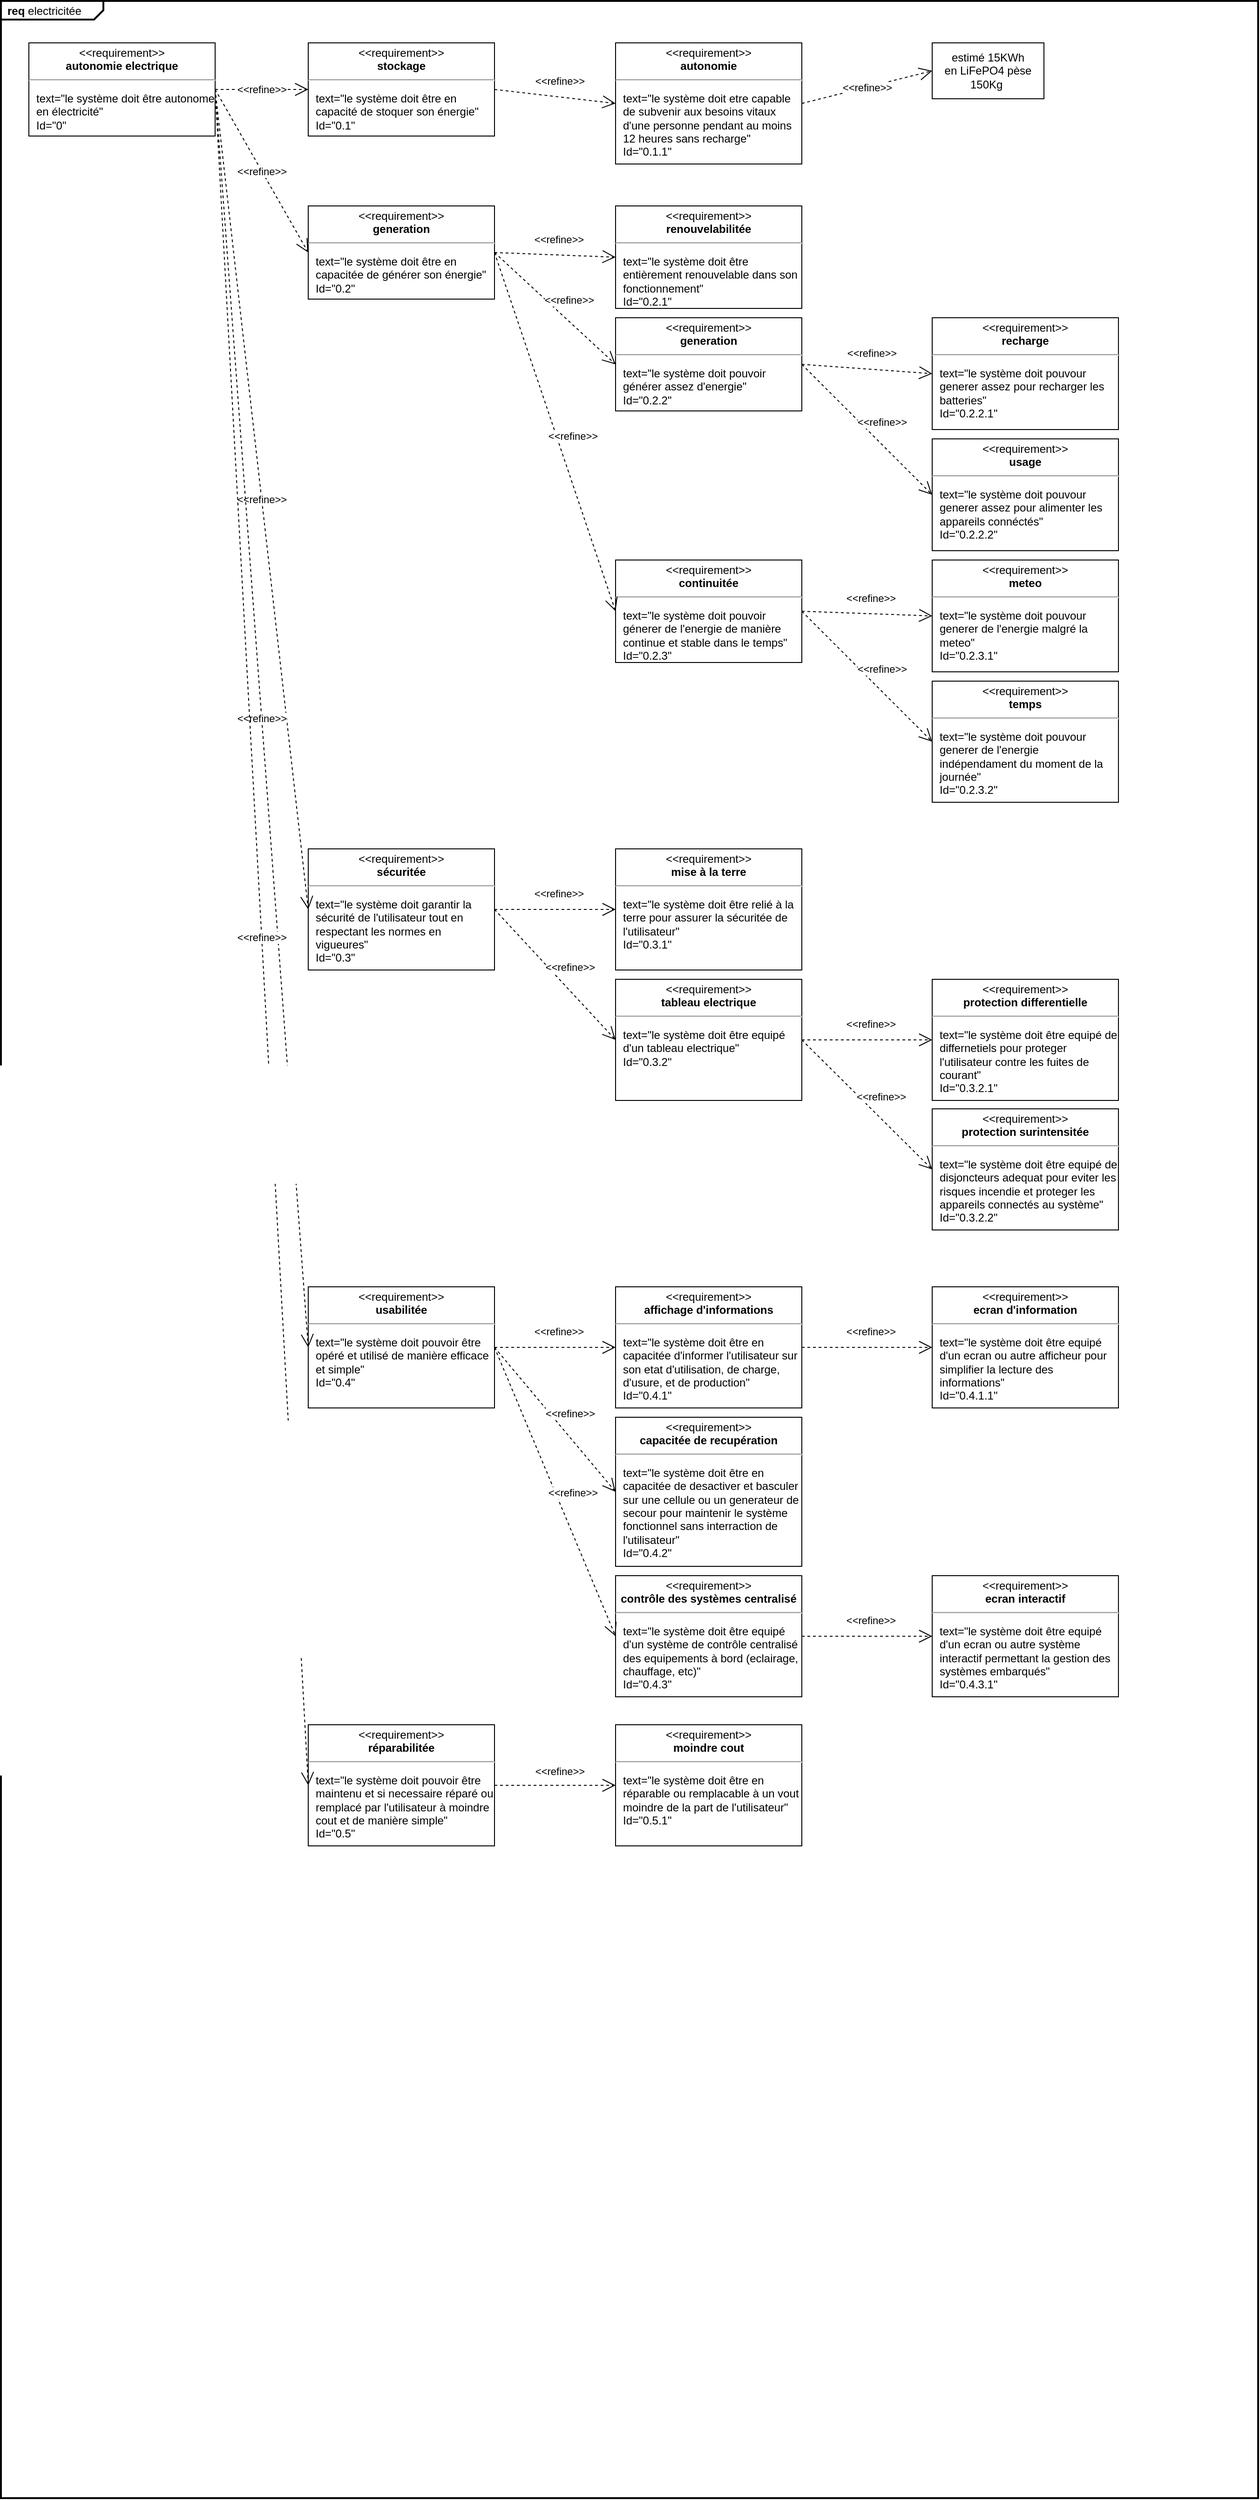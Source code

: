 <mxfile version="20.7.4" type="device"><diagram id="kJoW1zJYDhiS2NYjJ2JO" name="Page-1"><mxGraphModel dx="2868" dy="1768" grid="1" gridSize="10" guides="1" tooltips="1" connect="1" arrows="1" fold="1" page="1" pageScale="1" pageWidth="827" pageHeight="1169" math="0" shadow="0"><root><mxCell id="0"/><mxCell id="1" parent="0"/><mxCell id="EKwMSrBccFuWNNPAdwjm-1" value="&lt;p style=&quot;margin:0px;margin-top:4px;margin-left:7px;text-align:left;&quot;&gt;&lt;b&gt;req&lt;/b&gt;  electricitée&lt;/p&gt;" style="html=1;shape=mxgraph.sysml.package;overflow=fill;labelX=110;strokeWidth=2;align=center;movable=0;resizable=0;rotatable=0;deletable=0;editable=0;connectable=0;" parent="1" vertex="1"><mxGeometry x="10" y="20" width="1350" height="2680" as="geometry"/></mxCell><mxCell id="pom8y43b_FZBgMrg_Oe9-1" value="&lt;p style=&quot;margin:0px;margin-top:4px;text-align:center;&quot;&gt;&amp;lt;&amp;lt;requirement&amp;gt;&amp;gt;&lt;br&gt;&lt;b&gt;autonomie electrique&lt;/b&gt;&lt;/p&gt;&lt;hr&gt;&lt;p&gt;&lt;/p&gt;&lt;p style=&quot;margin:0px;margin-left:8px;text-align:left;&quot;&gt;text=&quot;le système doit être autonome en électricité&quot;&lt;br&gt;Id=&quot;0&quot;&lt;/p&gt;" style="shape=rect;overflow=fill;html=1;whiteSpace=wrap;align=center;movable=1;resizable=1;rotatable=1;deletable=1;editable=1;connectable=1;" parent="1" vertex="1"><mxGeometry x="40" y="65" width="200" height="100" as="geometry"/></mxCell><mxCell id="pom8y43b_FZBgMrg_Oe9-4" value="&amp;lt;&amp;lt;refine&amp;gt;&amp;gt;" style="endArrow=open;edgeStyle=none;endSize=12;dashed=1;html=1;rounded=0;entryX=0;entryY=0.5;entryDx=0;entryDy=0;exitX=1;exitY=0.5;exitDx=0;exitDy=0;" parent="1" source="pom8y43b_FZBgMrg_Oe9-1" target="pom8y43b_FZBgMrg_Oe9-5" edge="1"><mxGeometry relative="1" as="geometry"><mxPoint x="230" y="590" as="sourcePoint"/><mxPoint x="361.25" y="360" as="targetPoint"/></mxGeometry></mxCell><mxCell id="pom8y43b_FZBgMrg_Oe9-5" value="&lt;p style=&quot;margin:0px;margin-top:4px;text-align:center;&quot;&gt;&amp;lt;&amp;lt;requirement&amp;gt;&amp;gt;&lt;br&gt;&lt;b&gt;stockage&lt;/b&gt;&lt;/p&gt;&lt;hr&gt;&lt;p&gt;&lt;/p&gt;&lt;p style=&quot;margin:0px;margin-left:8px;text-align:left;&quot;&gt;text=&quot;le système doit être en capacité de stoquer son énergie&quot;&lt;br&gt;Id=&quot;0.1&quot;&lt;/p&gt;" style="shape=rect;overflow=fill;html=1;whiteSpace=wrap;align=center;" parent="1" vertex="1"><mxGeometry x="340" y="65" width="200" height="100" as="geometry"/></mxCell><mxCell id="pom8y43b_FZBgMrg_Oe9-6" value="&lt;p style=&quot;margin:0px;margin-top:4px;text-align:center;&quot;&gt;&amp;lt;&amp;lt;requirement&amp;gt;&amp;gt;&lt;br&gt;&lt;b&gt;generation&lt;/b&gt;&lt;/p&gt;&lt;hr&gt;&lt;p&gt;&lt;/p&gt;&lt;p style=&quot;margin:0px;margin-left:8px;text-align:left;&quot;&gt;text=&quot;le système doit être en capacitée de générer son énergie&lt;span style=&quot;background-color: initial;&quot;&gt;&quot;&lt;/span&gt;&lt;/p&gt;&lt;p style=&quot;margin:0px;margin-left:8px;text-align:left;&quot;&gt;Id=&quot;0.2&quot;&lt;/p&gt;" style="shape=rect;overflow=fill;html=1;whiteSpace=wrap;align=center;" parent="1" vertex="1"><mxGeometry x="340" y="240" width="200" height="100" as="geometry"/></mxCell><mxCell id="pom8y43b_FZBgMrg_Oe9-7" value="&amp;lt;&amp;lt;refine&amp;gt;&amp;gt;" style="endArrow=open;edgeStyle=none;endSize=12;dashed=1;html=1;rounded=0;entryX=0;entryY=0.5;entryDx=0;entryDy=0;exitX=1;exitY=0.5;exitDx=0;exitDy=0;" parent="1" source="pom8y43b_FZBgMrg_Oe9-1" target="pom8y43b_FZBgMrg_Oe9-6" edge="1"><mxGeometry relative="1" as="geometry"><mxPoint x="240" y="570" as="sourcePoint"/><mxPoint x="330" y="150" as="targetPoint"/></mxGeometry></mxCell><mxCell id="pom8y43b_FZBgMrg_Oe9-8" value="&lt;p style=&quot;margin:0px;margin-top:4px;text-align:center;&quot;&gt;&amp;lt;&amp;lt;requirement&amp;gt;&amp;gt;&lt;br&gt;&lt;b&gt;sécuritée&lt;/b&gt;&lt;/p&gt;&lt;hr&gt;&lt;p&gt;&lt;/p&gt;&lt;p style=&quot;margin:0px;margin-left:8px;text-align:left;&quot;&gt;text=&quot;le système doit garantir la sécurité de l'utilisateur tout en respectant les normes en vigueures&lt;span style=&quot;background-color: initial;&quot;&gt;&quot;&lt;/span&gt;&lt;/p&gt;&lt;p style=&quot;margin:0px;margin-left:8px;text-align:left;&quot;&gt;Id=&quot;0.3&quot;&lt;/p&gt;" style="shape=rect;overflow=fill;html=1;whiteSpace=wrap;align=center;" parent="1" vertex="1"><mxGeometry x="340" y="930" width="200" height="130" as="geometry"/></mxCell><mxCell id="pom8y43b_FZBgMrg_Oe9-9" value="&amp;lt;&amp;lt;refine&amp;gt;&amp;gt;" style="endArrow=open;edgeStyle=none;endSize=12;dashed=1;html=1;rounded=0;entryX=0;entryY=0.5;entryDx=0;entryDy=0;exitX=1;exitY=0.5;exitDx=0;exitDy=0;" parent="1" source="pom8y43b_FZBgMrg_Oe9-1" target="pom8y43b_FZBgMrg_Oe9-8" edge="1"><mxGeometry relative="1" as="geometry"><mxPoint x="230" y="815" as="sourcePoint"/><mxPoint x="330" y="380" as="targetPoint"/></mxGeometry></mxCell><mxCell id="pom8y43b_FZBgMrg_Oe9-17" value="&lt;p style=&quot;margin:0px;margin-top:4px;text-align:center;&quot;&gt;&amp;lt;&amp;lt;requirement&amp;gt;&amp;gt;&lt;br&gt;&lt;b&gt;usabilitée&lt;/b&gt;&lt;/p&gt;&lt;hr&gt;&lt;p&gt;&lt;/p&gt;&lt;p style=&quot;margin:0px;margin-left:8px;text-align:left;&quot;&gt;text=&quot;le système doit pouvoir être opéré et utilisé de manière efficace et simple&lt;span style=&quot;background-color: initial;&quot;&gt;&quot;&lt;/span&gt;&lt;/p&gt;&lt;p style=&quot;margin:0px;margin-left:8px;text-align:left;&quot;&gt;Id=&quot;0.4&quot;&lt;/p&gt;" style="shape=rect;overflow=fill;html=1;whiteSpace=wrap;align=center;" parent="1" vertex="1"><mxGeometry x="340" y="1400" width="200" height="130" as="geometry"/></mxCell><mxCell id="pom8y43b_FZBgMrg_Oe9-18" value="&amp;lt;&amp;lt;refine&amp;gt;&amp;gt;" style="endArrow=open;edgeStyle=none;endSize=12;dashed=1;html=1;rounded=0;entryX=0;entryY=0.5;entryDx=0;entryDy=0;exitX=1;exitY=0.5;exitDx=0;exitDy=0;" parent="1" source="pom8y43b_FZBgMrg_Oe9-1" target="pom8y43b_FZBgMrg_Oe9-17" edge="1"><mxGeometry relative="1" as="geometry"><mxPoint x="230" y="970" as="sourcePoint"/><mxPoint x="330" y="540" as="targetPoint"/></mxGeometry></mxCell><mxCell id="pom8y43b_FZBgMrg_Oe9-19" value="&lt;p style=&quot;margin:0px;margin-top:4px;text-align:center;&quot;&gt;&amp;lt;&amp;lt;requirement&amp;gt;&amp;gt;&lt;br&gt;&lt;b&gt;réparabilitée&lt;/b&gt;&lt;/p&gt;&lt;hr&gt;&lt;p&gt;&lt;/p&gt;&lt;p style=&quot;margin:0px;margin-left:8px;text-align:left;&quot;&gt;text=&quot;le système doit pouvoir être maintenu et si necessaire réparé ou remplacé par l'utilisateur à moindre cout et de manière simple&lt;span style=&quot;background-color: initial;&quot;&gt;&quot;&lt;/span&gt;&lt;/p&gt;&lt;p style=&quot;margin:0px;margin-left:8px;text-align:left;&quot;&gt;Id=&quot;0.5&quot;&lt;/p&gt;" style="shape=rect;overflow=fill;html=1;whiteSpace=wrap;align=center;" parent="1" vertex="1"><mxGeometry x="340" y="1870" width="200" height="130" as="geometry"/></mxCell><mxCell id="pom8y43b_FZBgMrg_Oe9-20" value="&amp;lt;&amp;lt;refine&amp;gt;&amp;gt;" style="endArrow=open;edgeStyle=none;endSize=12;dashed=1;html=1;rounded=0;entryX=0;entryY=0.5;entryDx=0;entryDy=0;exitX=1;exitY=0.5;exitDx=0;exitDy=0;" parent="1" source="pom8y43b_FZBgMrg_Oe9-1" target="pom8y43b_FZBgMrg_Oe9-19" edge="1"><mxGeometry relative="1" as="geometry"><mxPoint x="220" y="720" as="sourcePoint"/><mxPoint x="330" y="720" as="targetPoint"/></mxGeometry></mxCell><mxCell id="pom8y43b_FZBgMrg_Oe9-24" value="&amp;lt;&amp;lt;refine&amp;gt;&amp;gt;" style="endArrow=open;edgeStyle=none;endSize=12;dashed=1;html=1;rounded=0;entryX=0;entryY=0.5;entryDx=0;entryDy=0;exitX=1;exitY=0.5;exitDx=0;exitDy=0;" parent="1" source="pom8y43b_FZBgMrg_Oe9-5" target="pom8y43b_FZBgMrg_Oe9-25" edge="1"><mxGeometry x="0.051" y="17" relative="1" as="geometry"><mxPoint x="240" y="590" as="sourcePoint"/><mxPoint x="700" y="60" as="targetPoint"/><mxPoint as="offset"/></mxGeometry></mxCell><mxCell id="pom8y43b_FZBgMrg_Oe9-25" value="&lt;p style=&quot;margin:0px;margin-top:4px;text-align:center;&quot;&gt;&amp;lt;&amp;lt;requirement&amp;gt;&amp;gt;&lt;br&gt;&lt;b&gt;autonomie&lt;/b&gt;&lt;/p&gt;&lt;hr&gt;&lt;p&gt;&lt;/p&gt;&lt;p style=&quot;margin:0px;margin-left:8px;text-align:left;&quot;&gt;text=&quot;le système doit etre capable de subvenir aux besoins vitaux d'une personne pendant au moins 12 heures sans recharge&quot;&lt;br&gt;Id=&quot;0.1.1&quot;&lt;/p&gt;" style="shape=rect;overflow=fill;html=1;whiteSpace=wrap;align=center;" parent="1" vertex="1"><mxGeometry x="670" y="65" width="200" height="130" as="geometry"/></mxCell><mxCell id="pom8y43b_FZBgMrg_Oe9-27" value="estimé 15KWh&lt;br&gt;en LiFePO4 pèse 150Kg&amp;nbsp;" style="shape=rect;html=1;whiteSpace=wrap;align=center;" parent="1" vertex="1"><mxGeometry x="1010" y="65" width="120" height="60" as="geometry"/></mxCell><mxCell id="pom8y43b_FZBgMrg_Oe9-28" value="&amp;lt;&amp;lt;refine&amp;gt;&amp;gt;" style="endArrow=open;edgeStyle=none;endSize=12;dashed=1;html=1;rounded=0;exitX=1;exitY=0.5;exitDx=0;exitDy=0;entryX=0;entryY=0.5;entryDx=0;entryDy=0;" parent="1" source="pom8y43b_FZBgMrg_Oe9-25" target="pom8y43b_FZBgMrg_Oe9-27" edge="1"><mxGeometry relative="1" as="geometry"><mxPoint x="770" y="470" as="sourcePoint"/></mxGeometry></mxCell><mxCell id="pom8y43b_FZBgMrg_Oe9-29" value="&lt;p style=&quot;margin:0px;margin-top:4px;text-align:center;&quot;&gt;&amp;lt;&amp;lt;requirement&amp;gt;&amp;gt;&lt;br&gt;&lt;b&gt;renouvelabilitée&lt;/b&gt;&lt;/p&gt;&lt;hr&gt;&lt;p&gt;&lt;/p&gt;&lt;p style=&quot;margin:0px;margin-left:8px;text-align:left;&quot;&gt;text=&quot;le système doit être entièrement renouvelable dans son fonctionnement&quot;&lt;br&gt;Id=&quot;0.2.1&quot;&lt;/p&gt;" style="shape=rect;overflow=fill;html=1;whiteSpace=wrap;align=center;" parent="1" vertex="1"><mxGeometry x="670" y="240" width="200" height="110" as="geometry"/></mxCell><mxCell id="pom8y43b_FZBgMrg_Oe9-31" value="&amp;lt;&amp;lt;refine&amp;gt;&amp;gt;" style="endArrow=open;edgeStyle=none;endSize=12;dashed=1;html=1;rounded=0;exitX=1;exitY=0.5;exitDx=0;exitDy=0;entryX=0;entryY=0.5;entryDx=0;entryDy=0;" parent="1" source="pom8y43b_FZBgMrg_Oe9-6" target="pom8y43b_FZBgMrg_Oe9-29" edge="1"><mxGeometry x="0.051" y="17" relative="1" as="geometry"><mxPoint x="530" y="110" as="sourcePoint"/><mxPoint x="630" y="300" as="targetPoint"/><mxPoint as="offset"/></mxGeometry></mxCell><mxCell id="pom8y43b_FZBgMrg_Oe9-32" value="&lt;p style=&quot;margin:0px;margin-top:4px;text-align:center;&quot;&gt;&amp;lt;&amp;lt;requirement&amp;gt;&amp;gt;&lt;br&gt;&lt;b&gt;generation&lt;/b&gt;&lt;/p&gt;&lt;hr&gt;&lt;p&gt;&lt;/p&gt;&lt;p style=&quot;margin:0px;margin-left:8px;text-align:left;&quot;&gt;text=&quot;le système doit pouvoir générer assez d'energie&quot;&lt;br&gt;Id=&quot;0.2.2&quot;&lt;/p&gt;" style="shape=rect;overflow=fill;html=1;whiteSpace=wrap;align=center;" parent="1" vertex="1"><mxGeometry x="670" y="360" width="200" height="100" as="geometry"/></mxCell><mxCell id="pom8y43b_FZBgMrg_Oe9-33" value="&amp;lt;&amp;lt;refine&amp;gt;&amp;gt;" style="endArrow=open;edgeStyle=none;endSize=12;dashed=1;html=1;rounded=0;entryX=0;entryY=0.5;entryDx=0;entryDy=0;exitX=1;exitY=0.5;exitDx=0;exitDy=0;" parent="1" source="pom8y43b_FZBgMrg_Oe9-6" target="pom8y43b_FZBgMrg_Oe9-32" edge="1"><mxGeometry x="0.051" y="17" relative="1" as="geometry"><mxPoint x="540" y="120" as="sourcePoint"/><mxPoint x="690" y="135" as="targetPoint"/><mxPoint as="offset"/></mxGeometry></mxCell><mxCell id="pom8y43b_FZBgMrg_Oe9-34" value="&lt;p style=&quot;margin:0px;margin-top:4px;text-align:center;&quot;&gt;&amp;lt;&amp;lt;requirement&amp;gt;&amp;gt;&lt;br&gt;&lt;b&gt;recharge&lt;/b&gt;&lt;/p&gt;&lt;hr&gt;&lt;p&gt;&lt;/p&gt;&lt;p style=&quot;margin:0px;margin-left:8px;text-align:left;&quot;&gt;text=&quot;le système doit pouvour generer assez pour recharger les batteries&quot;&lt;br&gt;Id=&quot;0.2.2.1&quot;&lt;/p&gt;" style="shape=rect;overflow=fill;html=1;whiteSpace=wrap;align=center;" parent="1" vertex="1"><mxGeometry x="1010" y="360" width="200" height="120" as="geometry"/></mxCell><mxCell id="pom8y43b_FZBgMrg_Oe9-35" value="&amp;lt;&amp;lt;refine&amp;gt;&amp;gt;" style="endArrow=open;edgeStyle=none;endSize=12;dashed=1;html=1;rounded=0;exitX=1;exitY=0.5;exitDx=0;exitDy=0;entryX=0;entryY=0.5;entryDx=0;entryDy=0;" parent="1" source="pom8y43b_FZBgMrg_Oe9-32" target="pom8y43b_FZBgMrg_Oe9-34" edge="1"><mxGeometry x="0.051" y="17" relative="1" as="geometry"><mxPoint x="880" y="410" as="sourcePoint"/><mxPoint x="980" y="350" as="targetPoint"/><mxPoint as="offset"/></mxGeometry></mxCell><mxCell id="pom8y43b_FZBgMrg_Oe9-36" value="&lt;p style=&quot;margin:0px;margin-top:4px;text-align:center;&quot;&gt;&amp;lt;&amp;lt;requirement&amp;gt;&amp;gt;&lt;br&gt;&lt;b&gt;usage&lt;/b&gt;&lt;/p&gt;&lt;hr&gt;&lt;p&gt;&lt;/p&gt;&lt;p style=&quot;margin:0px;margin-left:8px;text-align:left;&quot;&gt;text=&quot;le système doit pouvour generer assez pour alimenter les appareils connéctés&quot;&lt;br&gt;Id=&quot;0.2.2.2&quot;&lt;/p&gt;" style="shape=rect;overflow=fill;html=1;whiteSpace=wrap;align=center;" parent="1" vertex="1"><mxGeometry x="1010" y="490" width="200" height="120" as="geometry"/></mxCell><mxCell id="pom8y43b_FZBgMrg_Oe9-37" value="&amp;lt;&amp;lt;refine&amp;gt;&amp;gt;" style="endArrow=open;edgeStyle=none;endSize=12;dashed=1;html=1;rounded=0;exitX=1;exitY=0.5;exitDx=0;exitDy=0;entryX=0;entryY=0.5;entryDx=0;entryDy=0;" parent="1" source="pom8y43b_FZBgMrg_Oe9-32" target="pom8y43b_FZBgMrg_Oe9-36" edge="1"><mxGeometry x="0.051" y="17" relative="1" as="geometry"><mxPoint x="850" y="560" as="sourcePoint"/><mxPoint x="990" y="470" as="targetPoint"/><mxPoint as="offset"/></mxGeometry></mxCell><mxCell id="pom8y43b_FZBgMrg_Oe9-38" value="&lt;p style=&quot;margin:0px;margin-top:4px;text-align:center;&quot;&gt;&amp;lt;&amp;lt;requirement&amp;gt;&amp;gt;&lt;br&gt;&lt;b&gt;continuitée&lt;/b&gt;&lt;/p&gt;&lt;hr&gt;&lt;p&gt;&lt;/p&gt;&lt;p style=&quot;margin:0px;margin-left:8px;text-align:left;&quot;&gt;text=&quot;le système doit pouvoir génerer de l'energie de manière continue et stable dans le temps&quot;&lt;br&gt;Id=&quot;0.2.3&quot;&lt;/p&gt;" style="shape=rect;overflow=fill;html=1;whiteSpace=wrap;align=center;" parent="1" vertex="1"><mxGeometry x="670" y="620" width="200" height="110" as="geometry"/></mxCell><mxCell id="pom8y43b_FZBgMrg_Oe9-39" value="&amp;lt;&amp;lt;refine&amp;gt;&amp;gt;" style="endArrow=open;edgeStyle=none;endSize=12;dashed=1;html=1;rounded=0;entryX=0;entryY=0.5;entryDx=0;entryDy=0;exitX=1;exitY=0.5;exitDx=0;exitDy=0;" parent="1" source="pom8y43b_FZBgMrg_Oe9-6" target="pom8y43b_FZBgMrg_Oe9-38" edge="1"><mxGeometry x="0.051" y="17" relative="1" as="geometry"><mxPoint x="530" y="300" as="sourcePoint"/><mxPoint x="680" y="420" as="targetPoint"/><mxPoint as="offset"/></mxGeometry></mxCell><mxCell id="pom8y43b_FZBgMrg_Oe9-40" value="&lt;p style=&quot;margin:0px;margin-top:4px;text-align:center;&quot;&gt;&amp;lt;&amp;lt;requirement&amp;gt;&amp;gt;&lt;br&gt;&lt;b&gt;meteo&lt;/b&gt;&lt;/p&gt;&lt;hr&gt;&lt;p&gt;&lt;/p&gt;&lt;p style=&quot;margin:0px;margin-left:8px;text-align:left;&quot;&gt;text=&quot;le système doit pouvour generer de l'energie malgré la meteo&quot;&lt;br&gt;Id=&quot;0.2.3.1&quot;&lt;/p&gt;" style="shape=rect;overflow=fill;html=1;whiteSpace=wrap;align=center;" parent="1" vertex="1"><mxGeometry x="1010" y="620" width="200" height="120" as="geometry"/></mxCell><mxCell id="pom8y43b_FZBgMrg_Oe9-41" value="&amp;lt;&amp;lt;refine&amp;gt;&amp;gt;" style="endArrow=open;edgeStyle=none;endSize=12;dashed=1;html=1;rounded=0;exitX=1;exitY=0.5;exitDx=0;exitDy=0;entryX=0;entryY=0.5;entryDx=0;entryDy=0;" parent="1" source="pom8y43b_FZBgMrg_Oe9-38" target="pom8y43b_FZBgMrg_Oe9-40" edge="1"><mxGeometry x="0.051" y="17" relative="1" as="geometry"><mxPoint x="870" y="670" as="sourcePoint"/><mxPoint x="980" y="610" as="targetPoint"/><mxPoint as="offset"/></mxGeometry></mxCell><mxCell id="pom8y43b_FZBgMrg_Oe9-42" value="&lt;p style=&quot;margin:0px;margin-top:4px;text-align:center;&quot;&gt;&amp;lt;&amp;lt;requirement&amp;gt;&amp;gt;&lt;br&gt;&lt;b&gt;temps&lt;/b&gt;&lt;/p&gt;&lt;hr&gt;&lt;p&gt;&lt;/p&gt;&lt;p style=&quot;margin:0px;margin-left:8px;text-align:left;&quot;&gt;text=&quot;le système doit pouvour generer de l'energie indépendament du moment de la journée&quot;&lt;br&gt;Id=&quot;0.2.3.2&quot;&lt;/p&gt;" style="shape=rect;overflow=fill;html=1;whiteSpace=wrap;align=center;" parent="1" vertex="1"><mxGeometry x="1010" y="750" width="200" height="130" as="geometry"/></mxCell><mxCell id="pom8y43b_FZBgMrg_Oe9-43" value="&amp;lt;&amp;lt;refine&amp;gt;&amp;gt;" style="endArrow=open;edgeStyle=none;endSize=12;dashed=1;html=1;rounded=0;exitX=1;exitY=0.5;exitDx=0;exitDy=0;entryX=0;entryY=0.5;entryDx=0;entryDy=0;" parent="1" source="pom8y43b_FZBgMrg_Oe9-38" target="pom8y43b_FZBgMrg_Oe9-42" edge="1"><mxGeometry x="0.051" y="17" relative="1" as="geometry"><mxPoint x="870" y="655" as="sourcePoint"/><mxPoint x="980" y="740" as="targetPoint"/><mxPoint as="offset"/></mxGeometry></mxCell><mxCell id="pom8y43b_FZBgMrg_Oe9-44" value="&lt;p style=&quot;margin:0px;margin-top:4px;text-align:center;&quot;&gt;&amp;lt;&amp;lt;requirement&amp;gt;&amp;gt;&lt;br&gt;&lt;b&gt;mise à la terre&lt;/b&gt;&lt;/p&gt;&lt;hr&gt;&lt;p&gt;&lt;/p&gt;&lt;p style=&quot;margin:0px;margin-left:8px;text-align:left;&quot;&gt;text=&quot;le système doit être relié à la terre pour assurer la sécuritée de l'utilisateur&quot;&lt;br&gt;Id=&quot;0.3.1&quot;&lt;/p&gt;" style="shape=rect;overflow=fill;html=1;whiteSpace=wrap;align=center;" parent="1" vertex="1"><mxGeometry x="670" y="930" width="200" height="130" as="geometry"/></mxCell><mxCell id="pom8y43b_FZBgMrg_Oe9-45" value="&amp;lt;&amp;lt;refine&amp;gt;&amp;gt;" style="endArrow=open;edgeStyle=none;endSize=12;dashed=1;html=1;rounded=0;exitX=1;exitY=0.5;exitDx=0;exitDy=0;entryX=0;entryY=0.5;entryDx=0;entryDy=0;" parent="1" source="pom8y43b_FZBgMrg_Oe9-8" target="pom8y43b_FZBgMrg_Oe9-44" edge="1"><mxGeometry x="0.051" y="17" relative="1" as="geometry"><mxPoint x="550" y="960" as="sourcePoint"/><mxPoint x="660" y="1025" as="targetPoint"/><mxPoint as="offset"/></mxGeometry></mxCell><mxCell id="pom8y43b_FZBgMrg_Oe9-46" value="&lt;p style=&quot;margin:0px;margin-top:4px;text-align:center;&quot;&gt;&amp;lt;&amp;lt;requirement&amp;gt;&amp;gt;&lt;br&gt;&lt;b&gt;tableau electrique&lt;/b&gt;&lt;/p&gt;&lt;hr&gt;&lt;p&gt;&lt;/p&gt;&lt;p style=&quot;margin:0px;margin-left:8px;text-align:left;&quot;&gt;text=&quot;le système doit être equipé d'un tableau electrique&quot;&lt;br&gt;Id=&quot;0.3.2&quot;&lt;/p&gt;" style="shape=rect;overflow=fill;html=1;whiteSpace=wrap;align=center;" parent="1" vertex="1"><mxGeometry x="670" y="1070" width="200" height="130" as="geometry"/></mxCell><mxCell id="pom8y43b_FZBgMrg_Oe9-47" value="&amp;lt;&amp;lt;refine&amp;gt;&amp;gt;" style="endArrow=open;edgeStyle=none;endSize=12;dashed=1;html=1;rounded=0;exitX=1;exitY=0.5;exitDx=0;exitDy=0;entryX=0;entryY=0.5;entryDx=0;entryDy=0;" parent="1" source="pom8y43b_FZBgMrg_Oe9-8" target="pom8y43b_FZBgMrg_Oe9-46" edge="1"><mxGeometry x="0.051" y="17" relative="1" as="geometry"><mxPoint x="540" y="1095" as="sourcePoint"/><mxPoint x="660" y="1165" as="targetPoint"/><mxPoint as="offset"/></mxGeometry></mxCell><mxCell id="pom8y43b_FZBgMrg_Oe9-48" value="&lt;p style=&quot;margin:0px;margin-top:4px;text-align:center;&quot;&gt;&amp;lt;&amp;lt;requirement&amp;gt;&amp;gt;&lt;br&gt;&lt;b&gt;protection differentielle&lt;/b&gt;&lt;/p&gt;&lt;hr&gt;&lt;p&gt;&lt;/p&gt;&lt;p style=&quot;margin:0px;margin-left:8px;text-align:left;&quot;&gt;text=&quot;le système doit être equipé de differnetiels pour proteger l'utilisateur contre les fuites de courant&quot;&lt;br&gt;Id=&quot;0.3.2.1&quot;&lt;/p&gt;" style="shape=rect;overflow=fill;html=1;whiteSpace=wrap;align=center;" parent="1" vertex="1"><mxGeometry x="1010" y="1070" width="200" height="130" as="geometry"/></mxCell><mxCell id="pom8y43b_FZBgMrg_Oe9-49" value="&amp;lt;&amp;lt;refine&amp;gt;&amp;gt;" style="endArrow=open;edgeStyle=none;endSize=12;dashed=1;html=1;rounded=0;exitX=1;exitY=0.5;exitDx=0;exitDy=0;entryX=0;entryY=0.5;entryDx=0;entryDy=0;" parent="1" source="pom8y43b_FZBgMrg_Oe9-46" target="pom8y43b_FZBgMrg_Oe9-48" edge="1"><mxGeometry x="0.051" y="17" relative="1" as="geometry"><mxPoint x="890" y="955" as="sourcePoint"/><mxPoint x="1010" y="1165" as="targetPoint"/><mxPoint as="offset"/></mxGeometry></mxCell><mxCell id="pom8y43b_FZBgMrg_Oe9-50" value="&lt;p style=&quot;margin:0px;margin-top:4px;text-align:center;&quot;&gt;&amp;lt;&amp;lt;requirement&amp;gt;&amp;gt;&lt;br&gt;&lt;b&gt;protection surintensitée&lt;/b&gt;&lt;/p&gt;&lt;hr&gt;&lt;p&gt;&lt;/p&gt;&lt;p style=&quot;margin:0px;margin-left:8px;text-align:left;&quot;&gt;text=&quot;le système doit être equipé de disjoncteurs adequat pour eviter les risques incendie et proteger les appareils connectés au système&quot;&lt;br&gt;Id=&quot;0.3.2.2&quot;&lt;/p&gt;" style="shape=rect;overflow=fill;html=1;whiteSpace=wrap;align=center;" parent="1" vertex="1"><mxGeometry x="1010" y="1209" width="200" height="130" as="geometry"/></mxCell><mxCell id="pom8y43b_FZBgMrg_Oe9-51" value="&amp;lt;&amp;lt;refine&amp;gt;&amp;gt;" style="endArrow=open;edgeStyle=none;endSize=12;dashed=1;html=1;rounded=0;exitX=1;exitY=0.5;exitDx=0;exitDy=0;entryX=0;entryY=0.5;entryDx=0;entryDy=0;" parent="1" source="pom8y43b_FZBgMrg_Oe9-46" target="pom8y43b_FZBgMrg_Oe9-50" edge="1"><mxGeometry x="0.051" y="17" relative="1" as="geometry"><mxPoint x="870" y="1234" as="sourcePoint"/><mxPoint x="1010" y="1304" as="targetPoint"/><mxPoint as="offset"/></mxGeometry></mxCell><mxCell id="pom8y43b_FZBgMrg_Oe9-59" value="&lt;p style=&quot;margin:0px;margin-top:4px;text-align:center;&quot;&gt;&amp;lt;&amp;lt;requirement&amp;gt;&amp;gt;&lt;br&gt;&lt;b&gt;affichage d'informations&lt;/b&gt;&lt;/p&gt;&lt;hr&gt;&lt;p&gt;&lt;/p&gt;&lt;p style=&quot;margin:0px;margin-left:8px;text-align:left;&quot;&gt;text=&quot;le système doit être en capacitée d'informer l'utilisateur sur son etat d'utilisation, de charge, d'usure, et de production&quot;&lt;br&gt;Id=&quot;0.4.1&quot;&lt;/p&gt;" style="shape=rect;overflow=fill;html=1;whiteSpace=wrap;align=center;" parent="1" vertex="1"><mxGeometry x="670" y="1400" width="200" height="130" as="geometry"/></mxCell><mxCell id="pom8y43b_FZBgMrg_Oe9-60" value="&amp;lt;&amp;lt;refine&amp;gt;&amp;gt;" style="endArrow=open;edgeStyle=none;endSize=12;dashed=1;html=1;rounded=0;exitX=1;exitY=0.5;exitDx=0;exitDy=0;entryX=0;entryY=0.5;entryDx=0;entryDy=0;" parent="1" source="pom8y43b_FZBgMrg_Oe9-17" target="pom8y43b_FZBgMrg_Oe9-59" edge="1"><mxGeometry x="0.051" y="17" relative="1" as="geometry"><mxPoint x="610" y="1605" as="sourcePoint"/><mxPoint x="730" y="1635" as="targetPoint"/><mxPoint as="offset"/></mxGeometry></mxCell><mxCell id="pom8y43b_FZBgMrg_Oe9-61" value="&lt;p style=&quot;margin:0px;margin-top:4px;text-align:center;&quot;&gt;&amp;lt;&amp;lt;requirement&amp;gt;&amp;gt;&lt;br&gt;&lt;b&gt;ecran d'information&lt;/b&gt;&lt;/p&gt;&lt;hr&gt;&lt;p&gt;&lt;/p&gt;&lt;p style=&quot;margin:0px;margin-left:8px;text-align:left;&quot;&gt;text=&quot;le système doit être equipé d'un ecran ou autre afficheur pour simplifier la lecture des informations&quot;&lt;br&gt;Id=&quot;0.4.1.1&quot;&lt;/p&gt;" style="shape=rect;overflow=fill;html=1;whiteSpace=wrap;align=center;" parent="1" vertex="1"><mxGeometry x="1010" y="1400" width="200" height="130" as="geometry"/></mxCell><mxCell id="pom8y43b_FZBgMrg_Oe9-62" value="&amp;lt;&amp;lt;refine&amp;gt;&amp;gt;" style="endArrow=open;edgeStyle=none;endSize=12;dashed=1;html=1;rounded=0;exitX=1;exitY=0.5;exitDx=0;exitDy=0;entryX=0;entryY=0.5;entryDx=0;entryDy=0;" parent="1" source="pom8y43b_FZBgMrg_Oe9-59" target="pom8y43b_FZBgMrg_Oe9-61" edge="1"><mxGeometry x="0.051" y="17" relative="1" as="geometry"><mxPoint x="890" y="1465" as="sourcePoint"/><mxPoint x="1010" y="1495" as="targetPoint"/><mxPoint as="offset"/></mxGeometry></mxCell><mxCell id="pom8y43b_FZBgMrg_Oe9-63" value="&lt;p style=&quot;margin:0px;margin-top:4px;text-align:center;&quot;&gt;&amp;lt;&amp;lt;requirement&amp;gt;&amp;gt;&lt;br&gt;&lt;b&gt;capacitée de recupération&lt;/b&gt;&lt;/p&gt;&lt;hr&gt;&lt;p&gt;&lt;/p&gt;&lt;p style=&quot;margin:0px;margin-left:8px;text-align:left;&quot;&gt;text=&quot;le système doit être en capacitée de desactiver et basculer sur une cellule ou un generateur de secour pour maintenir le système fonctionnel sans interraction de l'utilisateur&quot;&lt;br&gt;Id=&quot;0.4.2&quot;&lt;/p&gt;" style="shape=rect;overflow=fill;html=1;whiteSpace=wrap;align=center;" parent="1" vertex="1"><mxGeometry x="670" y="1540" width="200" height="160" as="geometry"/></mxCell><mxCell id="pom8y43b_FZBgMrg_Oe9-64" value="&amp;lt;&amp;lt;refine&amp;gt;&amp;gt;" style="endArrow=open;edgeStyle=none;endSize=12;dashed=1;html=1;rounded=0;exitX=1;exitY=0.5;exitDx=0;exitDy=0;entryX=0;entryY=0.5;entryDx=0;entryDy=0;" parent="1" source="pom8y43b_FZBgMrg_Oe9-17" target="pom8y43b_FZBgMrg_Oe9-63" edge="1"><mxGeometry x="0.051" y="17" relative="1" as="geometry"><mxPoint x="540" y="1605" as="sourcePoint"/><mxPoint x="730" y="1775" as="targetPoint"/><mxPoint as="offset"/></mxGeometry></mxCell><mxCell id="pom8y43b_FZBgMrg_Oe9-65" value="&lt;p style=&quot;margin:0px;margin-top:4px;text-align:center;&quot;&gt;&amp;lt;&amp;lt;requirement&amp;gt;&amp;gt;&lt;br&gt;&lt;b&gt;contrôle des systèmes centralisé&lt;/b&gt;&lt;/p&gt;&lt;hr&gt;&lt;p&gt;&lt;/p&gt;&lt;p style=&quot;margin:0px;margin-left:8px;text-align:left;&quot;&gt;text=&quot;le système doit être equipé d'un système de contrôle centralisé des equipements à bord (eclairage, chauffage, etc)&quot;&lt;br&gt;Id=&quot;0.4.3&quot;&lt;/p&gt;" style="shape=rect;overflow=fill;html=1;whiteSpace=wrap;align=center;" parent="1" vertex="1"><mxGeometry x="670" y="1710" width="200" height="130" as="geometry"/></mxCell><mxCell id="pom8y43b_FZBgMrg_Oe9-66" value="&amp;lt;&amp;lt;refine&amp;gt;&amp;gt;" style="endArrow=open;edgeStyle=none;endSize=12;dashed=1;html=1;rounded=0;exitX=1;exitY=0.5;exitDx=0;exitDy=0;entryX=0;entryY=0.5;entryDx=0;entryDy=0;" parent="1" source="pom8y43b_FZBgMrg_Oe9-17" target="pom8y43b_FZBgMrg_Oe9-65" edge="1"><mxGeometry x="0.051" y="17" relative="1" as="geometry"><mxPoint x="540" y="1610" as="sourcePoint"/><mxPoint x="730" y="1920" as="targetPoint"/><mxPoint as="offset"/></mxGeometry></mxCell><mxCell id="pom8y43b_FZBgMrg_Oe9-67" value="&lt;p style=&quot;margin:0px;margin-top:4px;text-align:center;&quot;&gt;&amp;lt;&amp;lt;requirement&amp;gt;&amp;gt;&lt;br&gt;&lt;b&gt;ecran interactif&lt;/b&gt;&lt;/p&gt;&lt;hr&gt;&lt;p&gt;&lt;/p&gt;&lt;p style=&quot;margin:0px;margin-left:8px;text-align:left;&quot;&gt;text=&quot;le système doit être equipé d'un ecran ou autre système interactif permettant la gestion des systèmes embarqués&quot;&lt;br&gt;Id=&quot;0.4.3.1&quot;&lt;/p&gt;" style="shape=rect;overflow=fill;html=1;whiteSpace=wrap;align=center;" parent="1" vertex="1"><mxGeometry x="1010" y="1710" width="200" height="130" as="geometry"/></mxCell><mxCell id="pom8y43b_FZBgMrg_Oe9-68" value="&amp;lt;&amp;lt;refine&amp;gt;&amp;gt;" style="endArrow=open;edgeStyle=none;endSize=12;dashed=1;html=1;rounded=0;exitX=1;exitY=0.5;exitDx=0;exitDy=0;entryX=0;entryY=0.5;entryDx=0;entryDy=0;" parent="1" source="pom8y43b_FZBgMrg_Oe9-65" target="pom8y43b_FZBgMrg_Oe9-67" edge="1"><mxGeometry x="0.051" y="17" relative="1" as="geometry"><mxPoint x="890" y="1775" as="sourcePoint"/><mxPoint x="1030" y="1805" as="targetPoint"/><mxPoint as="offset"/></mxGeometry></mxCell><mxCell id="pom8y43b_FZBgMrg_Oe9-69" value="&lt;p style=&quot;margin:0px;margin-top:4px;text-align:center;&quot;&gt;&amp;lt;&amp;lt;requirement&amp;gt;&amp;gt;&lt;br&gt;&lt;b&gt;moindre cout&lt;/b&gt;&lt;/p&gt;&lt;hr&gt;&lt;p&gt;&lt;/p&gt;&lt;p style=&quot;margin:0px;margin-left:8px;text-align:left;&quot;&gt;text=&quot;le système doit être en réparable ou remplacable à un vout moindre de la part de l'utilisateur&quot;&lt;br&gt;Id=&quot;0.5.1&quot;&lt;/p&gt;" style="shape=rect;overflow=fill;html=1;whiteSpace=wrap;align=center;" parent="1" vertex="1"><mxGeometry x="670" y="1870" width="200" height="130" as="geometry"/></mxCell><mxCell id="pom8y43b_FZBgMrg_Oe9-70" value="&amp;lt;&amp;lt;refine&amp;gt;&amp;gt;" style="endArrow=open;edgeStyle=none;endSize=12;dashed=1;html=1;rounded=0;entryX=0;entryY=0.5;entryDx=0;entryDy=0;exitX=1;exitY=0.5;exitDx=0;exitDy=0;" parent="1" source="pom8y43b_FZBgMrg_Oe9-19" target="pom8y43b_FZBgMrg_Oe9-69" edge="1"><mxGeometry x="0.077" y="15" relative="1" as="geometry"><mxPoint x="560" y="1950" as="sourcePoint"/><mxPoint x="730" y="2105" as="targetPoint"/><mxPoint as="offset"/></mxGeometry></mxCell></root></mxGraphModel></diagram></mxfile>
